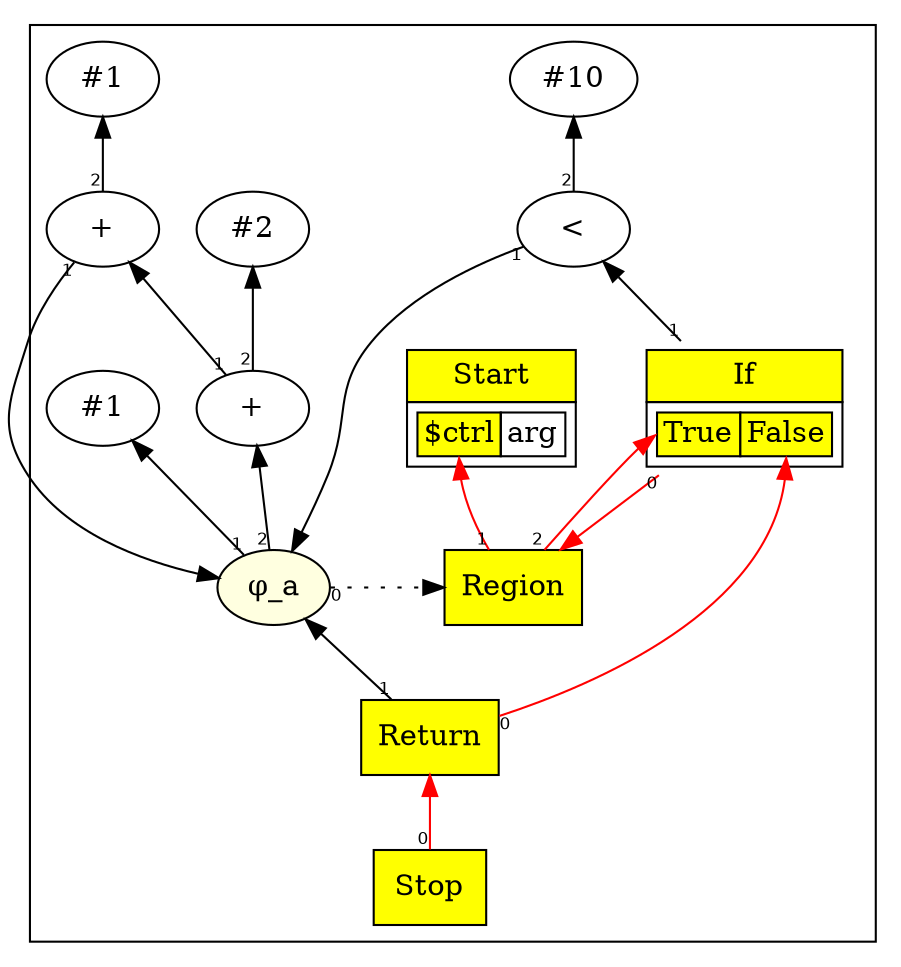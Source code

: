 digraph chapter07 {
/*
int a = 1;
while(a < 10) {
    a = a + 1;
    a = a + 2;
}
return a;

*/
	rankdir=BT;
	ordering="in";
	concentrate="true";
	subgraph cluster_Nodes {
		Start2 [ shape=plaintext label=<
			<TABLE BORDER="0" CELLBORDER="1" CELLSPACING="0" CELLPADDING="4">
			<TR><TD BGCOLOR="yellow">Start</TD></TR>
			<TR><TD>
				<TABLE BORDER="0" CELLBORDER="1" CELLSPACING="0">
				<TR><TD PORT="p0" BGCOLOR="yellow">$ctrl</TD><TD PORT="p1">arg</TD></TR>
				</TABLE>
			</TD></TR>
			</TABLE>>
		];
		Stop3 [ shape=box style=filled fillcolor=yellow label="Stop" ];
		Con_6 [ label="#1" ];
		Region7 [ shape=box style=filled fillcolor=yellow label="Region" ];
		Phi_a9 [ style=filled fillcolor=lightyellow label="&phi;_a" ];
		Con_10 [ label="#10" ];
		LTNode11 [ label="<" ];
		If12 [ shape=plaintext label=<
			<TABLE BORDER="0" CELLBORDER="1" CELLSPACING="0" CELLPADDING="4">
			<TR><TD BGCOLOR="yellow">If</TD></TR>
			<TR><TD>
				<TABLE BORDER="0" CELLBORDER="1" CELLSPACING="0">
				<TR><TD PORT="p0" BGCOLOR="yellow">True</TD><TD PORT="p1" BGCOLOR="yellow">False</TD></TR>
				</TABLE>
			</TD></TR>
			</TABLE>>
		];
		Con_15 [ label="#1" ];
		Add16 [ label="+" ];
		Con_17 [ label="#2" ];
		Add18 [ label="+" ];
		Return19 [ shape=box style=filled fillcolor=yellow label="Return" ];
		{ rank=same; Region7;Phi_a9;}
	}
	edge [ fontname=Helvetica, fontsize=8 ];
	Stop3 -> Return19[taillabel=0 color=red];
	Region7 -> Start2:p0[taillabel=1 color=red];
	Region7 -> If12:p0[taillabel=2 color=red];
	Phi_a9 -> Region7 [style=dotted taillabel=0];
	Phi_a9 -> Con_6[taillabel=1];
	Phi_a9 -> Add18[taillabel=2];
	LTNode11 -> Phi_a9[taillabel=1];
	LTNode11 -> Con_10[taillabel=2];
	If12 -> Region7[taillabel=0 color=red];
	If12 -> LTNode11[taillabel=1];
	Add16 -> Phi_a9[taillabel=1];
	Add16 -> Con_15[taillabel=2];
	Add18 -> Add16[taillabel=1];
	Add18 -> Con_17[taillabel=2];
	Return19 -> If12:p1[taillabel=0 color=red];
	Return19 -> Phi_a9[taillabel=1];
}